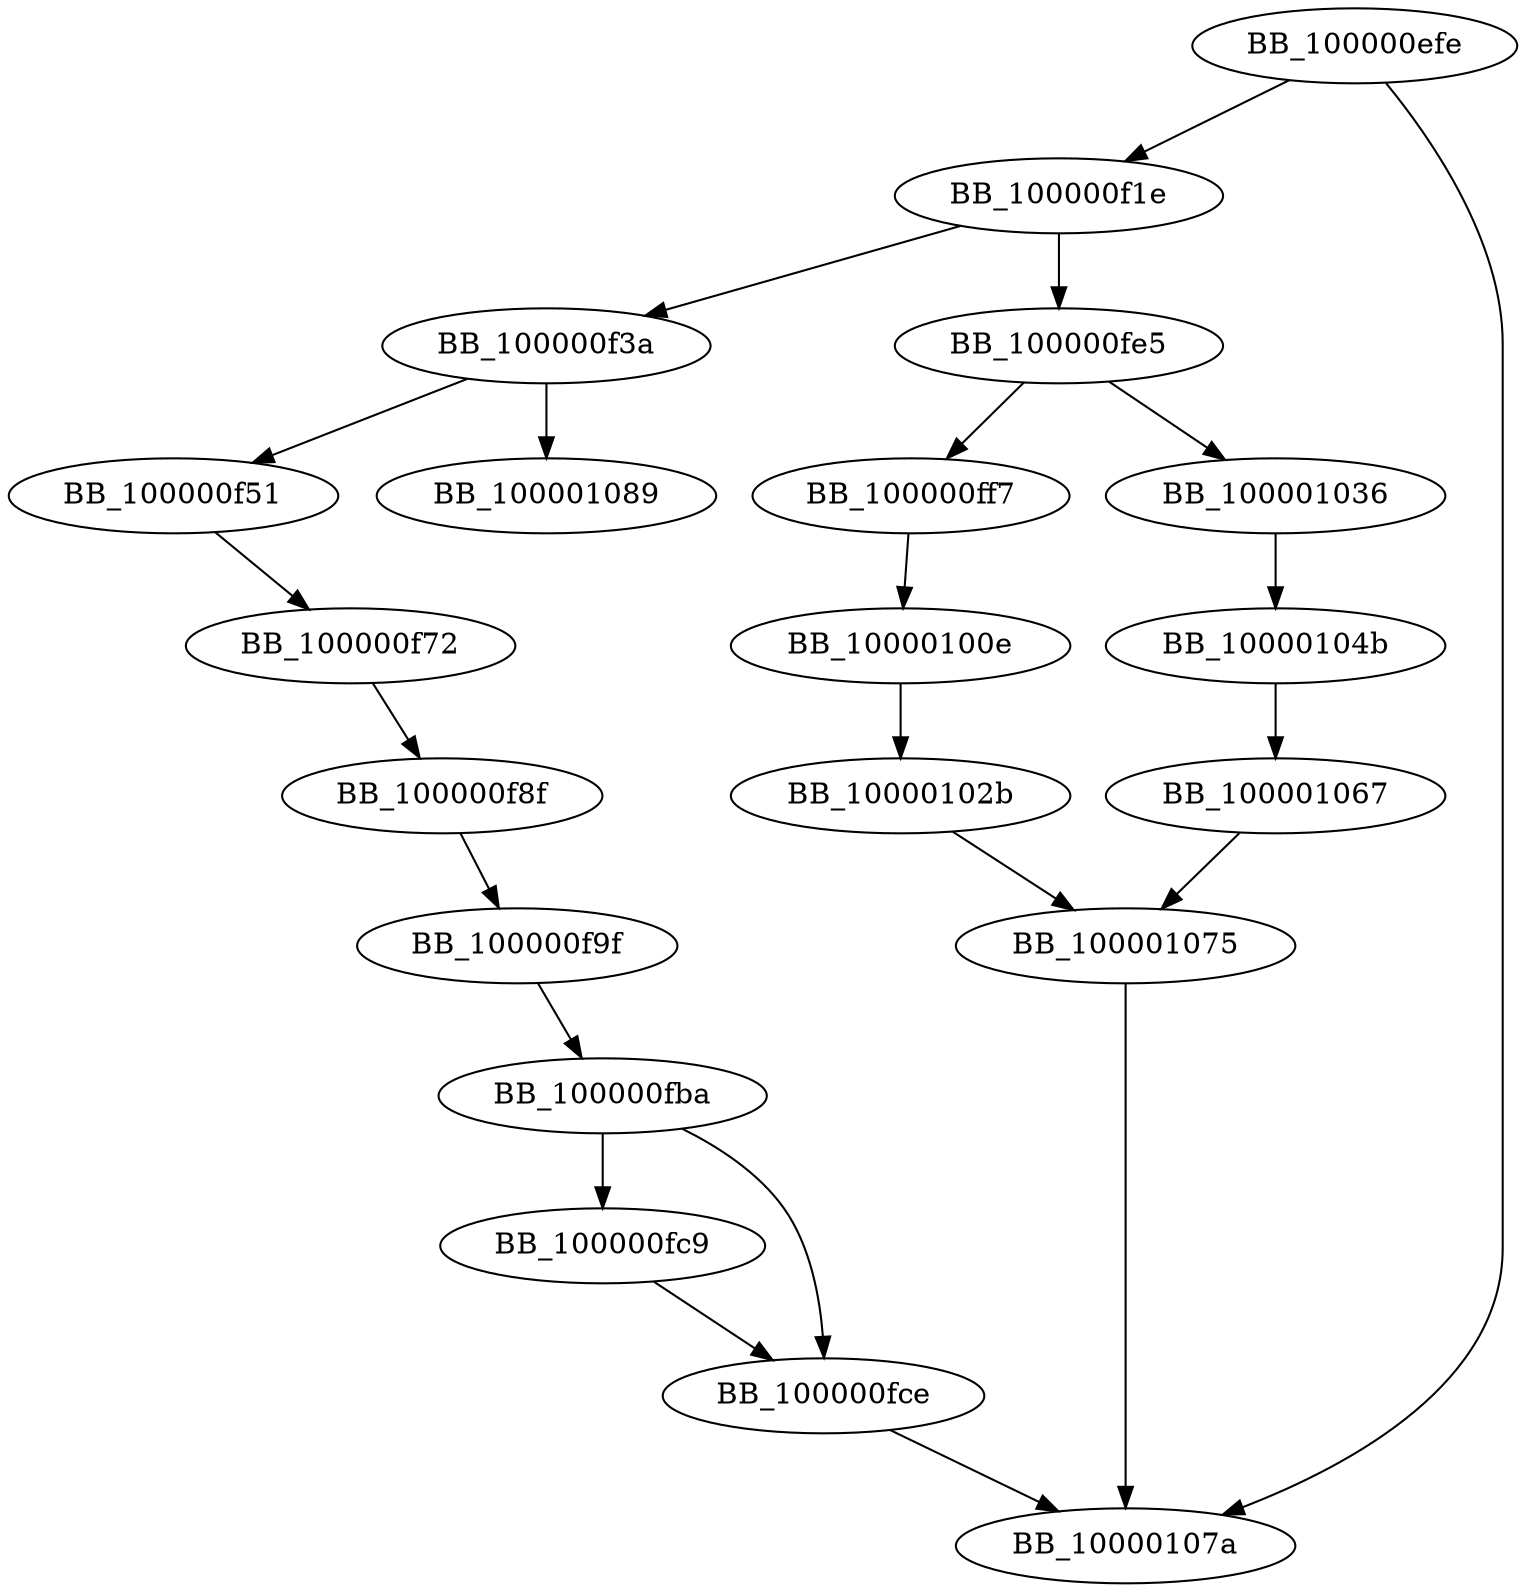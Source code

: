 DiGraph __ZNSt6vectorIhSaIhEE15_M_range_insertIPhEEvN9__gnu_cxx17__normal_iteratorIS3_S1_EET_S7_St20forward_iterator_tag{
BB_100000efe->BB_100000f1e
BB_100000efe->BB_10000107a
BB_100000f1e->BB_100000f3a
BB_100000f1e->BB_100000fe5
BB_100000f3a->BB_100000f51
BB_100000f3a->BB_100001089
BB_100000f51->BB_100000f72
BB_100000f72->BB_100000f8f
BB_100000f8f->BB_100000f9f
BB_100000f9f->BB_100000fba
BB_100000fba->BB_100000fc9
BB_100000fba->BB_100000fce
BB_100000fc9->BB_100000fce
BB_100000fce->BB_10000107a
BB_100000fe5->BB_100000ff7
BB_100000fe5->BB_100001036
BB_100000ff7->BB_10000100e
BB_10000100e->BB_10000102b
BB_10000102b->BB_100001075
BB_100001036->BB_10000104b
BB_10000104b->BB_100001067
BB_100001067->BB_100001075
BB_100001075->BB_10000107a
}
